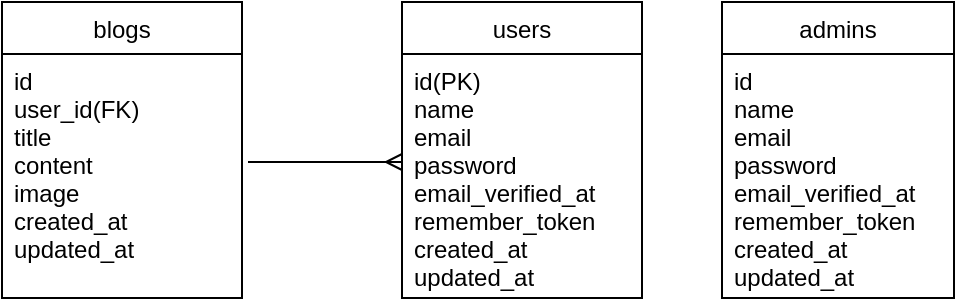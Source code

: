 <mxfile>
    <diagram id="ycr3Hbp3P-tFWHsflbVk" name="ページ1">
        <mxGraphModel dx="372" dy="549" grid="1" gridSize="10" guides="1" tooltips="1" connect="1" arrows="1" fold="1" page="1" pageScale="1" pageWidth="827" pageHeight="1169" math="0" shadow="0">
            <root>
                <mxCell id="0"/>
                <mxCell id="1" parent="0"/>
                <mxCell id="2" value="users" style="swimlane;fontStyle=0;childLayout=stackLayout;horizontal=1;startSize=26;horizontalStack=0;resizeParent=1;resizeParentMax=0;resizeLast=0;collapsible=1;marginBottom=0;" parent="1" vertex="1">
                    <mxGeometry x="320" y="240" width="120" height="148" as="geometry"/>
                </mxCell>
                <mxCell id="5" value="id(PK)&#10;name&#10;email&#10;password&#10;email_verified_at&#10;remember_token&#10;created_at&#10;updated_at" style="text;strokeColor=none;fillColor=none;align=left;verticalAlign=top;spacingLeft=4;spacingRight=4;overflow=hidden;rotatable=0;points=[[0,0.5],[1,0.5]];portConstraint=eastwest;" parent="2" vertex="1">
                    <mxGeometry y="26" width="120" height="122" as="geometry"/>
                </mxCell>
                <mxCell id="6" value="blogs" style="swimlane;fontStyle=0;childLayout=stackLayout;horizontal=1;startSize=26;horizontalStack=0;resizeParent=1;resizeParentMax=0;resizeLast=0;collapsible=1;marginBottom=0;" parent="1" vertex="1">
                    <mxGeometry x="120" y="240" width="120" height="148" as="geometry"/>
                </mxCell>
                <mxCell id="7" value="id&#10;user_id(FK)&#10;title&#10;content&#10;image&#10;created_at&#10;updated_at" style="text;strokeColor=none;fillColor=none;align=left;verticalAlign=top;spacingLeft=4;spacingRight=4;overflow=hidden;rotatable=0;points=[[0,0.5],[1,0.5]];portConstraint=eastwest;" parent="6" vertex="1">
                    <mxGeometry y="26" width="120" height="122" as="geometry"/>
                </mxCell>
                <mxCell id="12" value="admins" style="swimlane;fontStyle=0;childLayout=stackLayout;horizontal=1;startSize=26;horizontalStack=0;resizeParent=1;resizeParentMax=0;resizeLast=0;collapsible=1;marginBottom=0;" parent="1" vertex="1">
                    <mxGeometry x="480" y="240" width="116" height="148" as="geometry"/>
                </mxCell>
                <mxCell id="13" value="id&#10;name&#10;email&#10;password&#10;email_verified_at&#10;remember_token&#10;created_at&#10;updated_at" style="text;strokeColor=none;fillColor=none;align=left;verticalAlign=top;spacingLeft=4;spacingRight=4;overflow=hidden;rotatable=0;points=[[0,0.5],[1,0.5]];portConstraint=eastwest;" parent="12" vertex="1">
                    <mxGeometry y="26" width="116" height="122" as="geometry"/>
                </mxCell>
                <mxCell id="XUph2JYveev_2RJ4rBqT-14" value="" style="edgeStyle=entityRelationEdgeStyle;fontSize=12;html=1;endArrow=ERmany;" parent="1" edge="1">
                    <mxGeometry width="100" height="100" relative="1" as="geometry">
                        <mxPoint x="243" y="320" as="sourcePoint"/>
                        <mxPoint x="320" y="320" as="targetPoint"/>
                    </mxGeometry>
                </mxCell>
            </root>
        </mxGraphModel>
    </diagram>
</mxfile>